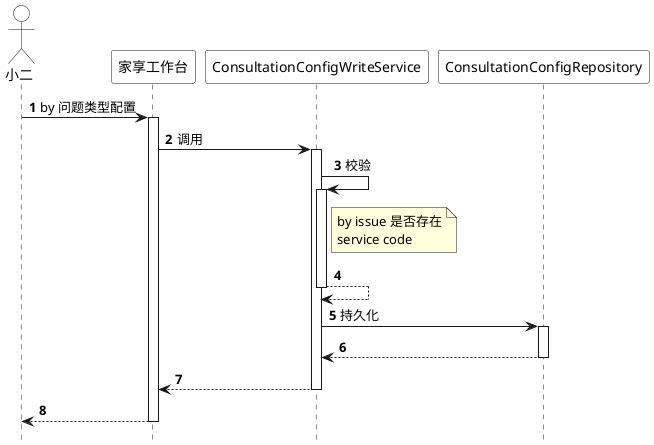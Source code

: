 @startuml
'https://plantuml.com/sequence-diagram

'隐藏脚注
hide footbox

'使用 toy 主题


'编号
autonumber 1

'隐藏孤立的参与者
hide unlinked

'文字对齐，向左对齐
skinparam sequenceMessageAlign left

'箭头粗度
skinparam sequenceArrowThickness 1

' 皮肤
skinparam sequence {
    ParticipantBackgroundColor #white
       ParticipantFontColor black
       ActorBackgroundColor white
       ActorFontColor black
}

actor 小二 as admin
participant 家享工作台 as workbench
participant ConsultationConfigWriteService as consultationConfigWriteService
participant ConsultationConfigRepository as consultationConfigRepository

admin -> workbench : by 问题类型配置
activate workbench

workbench -> consultationConfigWriteService : 调用
activate consultationConfigWriteService

consultationConfigWriteService -> consultationConfigWriteService : 校验
activate consultationConfigWriteService
note right of consultationConfigWriteService
    by issue 是否存在
    service code
end note
return

consultationConfigWriteService -> consultationConfigRepository : 持久化
activate consultationConfigRepository

return
return
return







@enduml